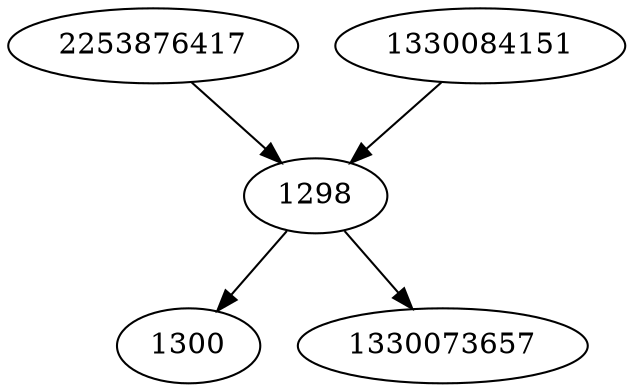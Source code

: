 strict digraph  {
2253876417;
1298;
1300;
1330084151;
1330073657;
2253876417 -> 1298;
1298 -> 1330073657;
1298 -> 1300;
1330084151 -> 1298;
}
